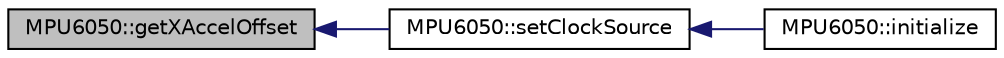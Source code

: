 digraph "MPU6050::getXAccelOffset"
{
  edge [fontname="Helvetica",fontsize="10",labelfontname="Helvetica",labelfontsize="10"];
  node [fontname="Helvetica",fontsize="10",shape=record];
  rankdir="LR";
  Node534 [label="MPU6050::getXAccelOffset",height=0.2,width=0.4,color="black", fillcolor="grey75", style="filled", fontcolor="black"];
  Node534 -> Node535 [dir="back",color="midnightblue",fontsize="10",style="solid",fontname="Helvetica"];
  Node535 [label="MPU6050::setClockSource",height=0.2,width=0.4,color="black", fillcolor="white", style="filled",URL="$class_m_p_u6050.html#a4c1cd147d038e024bdeaa053c4d77734",tooltip="Set clock source setting. "];
  Node535 -> Node536 [dir="back",color="midnightblue",fontsize="10",style="solid",fontname="Helvetica"];
  Node536 [label="MPU6050::initialize",height=0.2,width=0.4,color="black", fillcolor="white", style="filled",URL="$class_m_p_u6050.html#abd8fc6c18adf158011118fbccc7e7054",tooltip="Power on and prepare for general usage. "];
}
